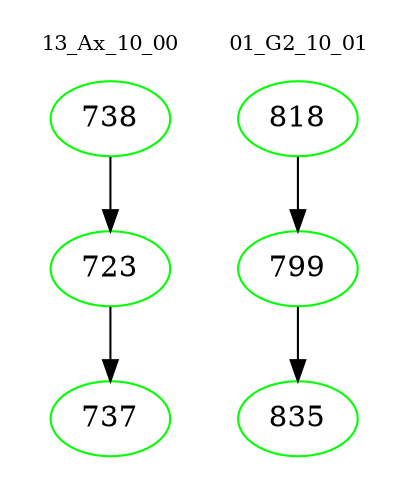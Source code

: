 digraph{
subgraph cluster_0 {
color = white
label = "13_Ax_10_00";
fontsize=10;
T0_738 [label="738", color="green"]
T0_738 -> T0_723 [color="black"]
T0_723 [label="723", color="green"]
T0_723 -> T0_737 [color="black"]
T0_737 [label="737", color="green"]
}
subgraph cluster_1 {
color = white
label = "01_G2_10_01";
fontsize=10;
T1_818 [label="818", color="green"]
T1_818 -> T1_799 [color="black"]
T1_799 [label="799", color="green"]
T1_799 -> T1_835 [color="black"]
T1_835 [label="835", color="green"]
}
}
